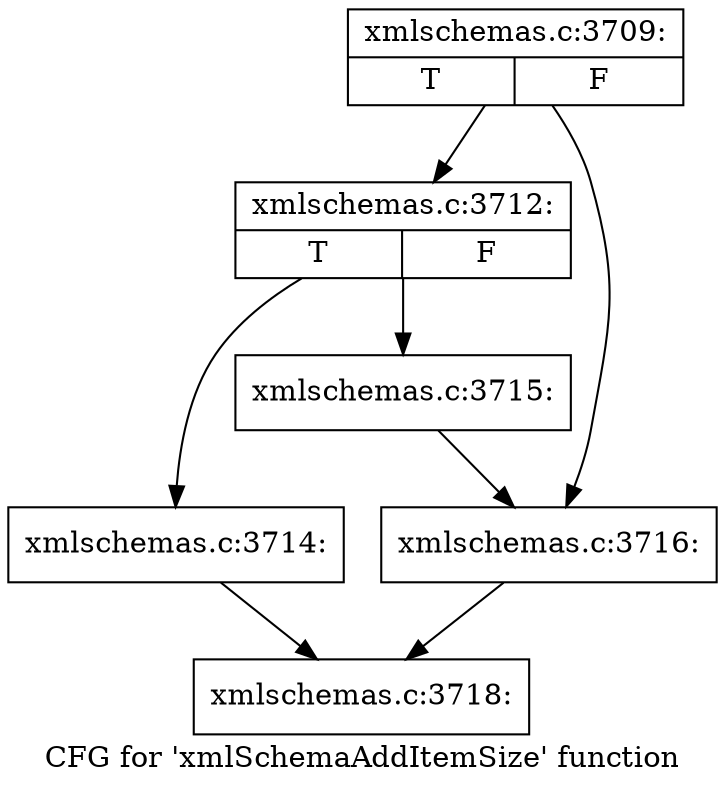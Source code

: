 digraph "CFG for 'xmlSchemaAddItemSize' function" {
	label="CFG for 'xmlSchemaAddItemSize' function";

	Node0x55d02604d620 [shape=record,label="{xmlschemas.c:3709:|{<s0>T|<s1>F}}"];
	Node0x55d02604d620 -> Node0x55d02604e460;
	Node0x55d02604d620 -> Node0x55d02604e4b0;
	Node0x55d02604e460 [shape=record,label="{xmlschemas.c:3712:|{<s0>T|<s1>F}}"];
	Node0x55d02604e460 -> Node0x55d02604ea40;
	Node0x55d02604e460 -> Node0x55d02604ea90;
	Node0x55d02604ea40 [shape=record,label="{xmlschemas.c:3714:}"];
	Node0x55d02604ea40 -> Node0x55d02604d670;
	Node0x55d02604ea90 [shape=record,label="{xmlschemas.c:3715:}"];
	Node0x55d02604ea90 -> Node0x55d02604e4b0;
	Node0x55d02604e4b0 [shape=record,label="{xmlschemas.c:3716:}"];
	Node0x55d02604e4b0 -> Node0x55d02604d670;
	Node0x55d02604d670 [shape=record,label="{xmlschemas.c:3718:}"];
}
